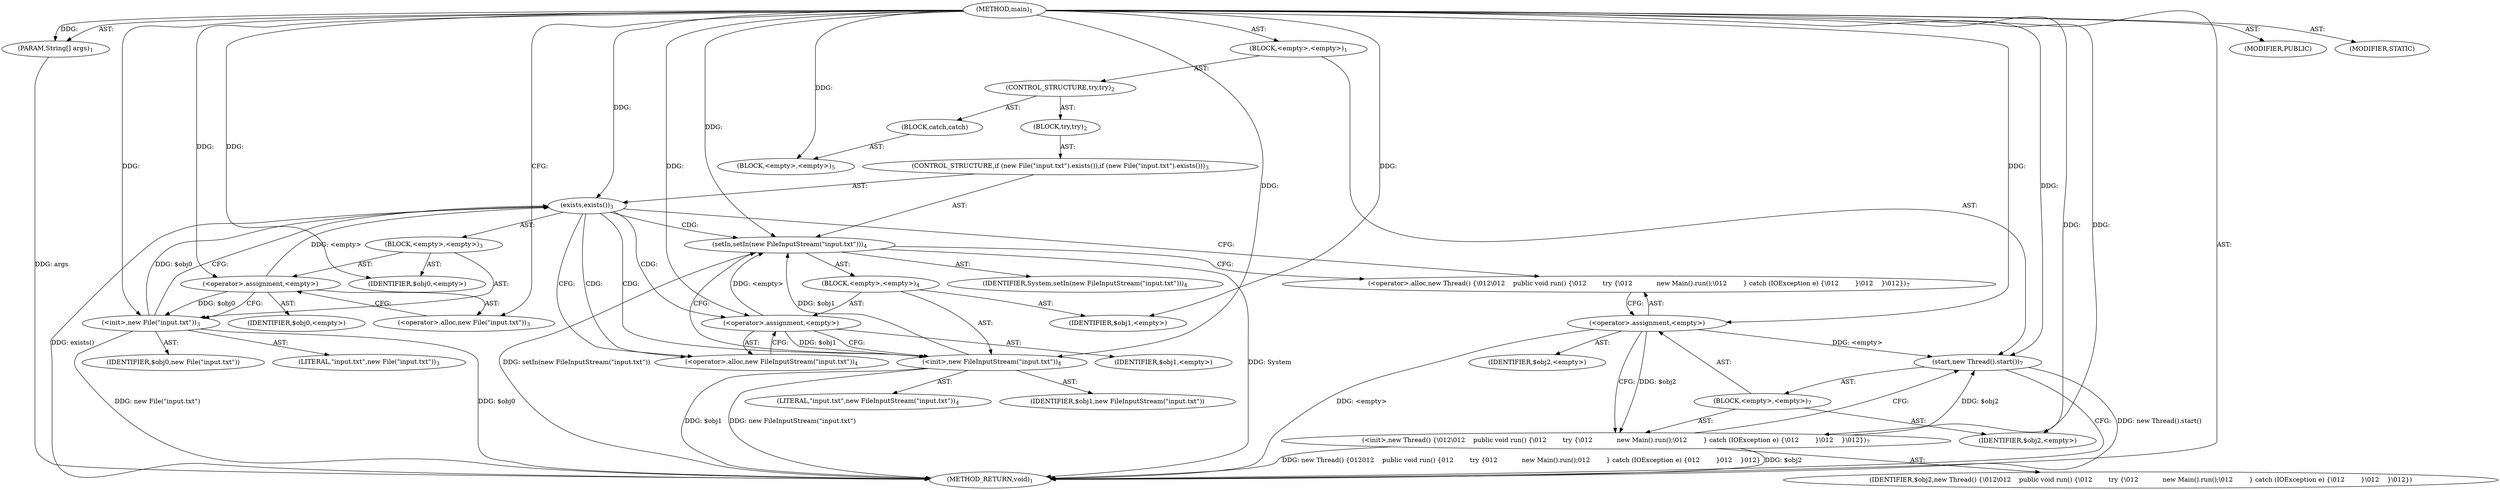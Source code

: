 digraph "main" {  
"17" [label = <(METHOD,main)<SUB>1</SUB>> ]
"18" [label = <(PARAM,String[] args)<SUB>1</SUB>> ]
"19" [label = <(BLOCK,&lt;empty&gt;,&lt;empty&gt;)<SUB>1</SUB>> ]
"20" [label = <(CONTROL_STRUCTURE,try,try)<SUB>2</SUB>> ]
"21" [label = <(BLOCK,try,try)<SUB>2</SUB>> ]
"22" [label = <(CONTROL_STRUCTURE,if (new File(&quot;input.txt&quot;).exists()),if (new File(&quot;input.txt&quot;).exists()))<SUB>3</SUB>> ]
"23" [label = <(exists,exists())<SUB>3</SUB>> ]
"24" [label = <(BLOCK,&lt;empty&gt;,&lt;empty&gt;)<SUB>3</SUB>> ]
"25" [label = <(&lt;operator&gt;.assignment,&lt;empty&gt;)> ]
"26" [label = <(IDENTIFIER,$obj0,&lt;empty&gt;)> ]
"27" [label = <(&lt;operator&gt;.alloc,new File(&quot;input.txt&quot;))<SUB>3</SUB>> ]
"28" [label = <(&lt;init&gt;,new File(&quot;input.txt&quot;))<SUB>3</SUB>> ]
"29" [label = <(IDENTIFIER,$obj0,new File(&quot;input.txt&quot;))> ]
"30" [label = <(LITERAL,&quot;input.txt&quot;,new File(&quot;input.txt&quot;))<SUB>3</SUB>> ]
"31" [label = <(IDENTIFIER,$obj0,&lt;empty&gt;)> ]
"32" [label = <(setIn,setIn(new FileInputStream(&quot;input.txt&quot;)))<SUB>4</SUB>> ]
"33" [label = <(IDENTIFIER,System,setIn(new FileInputStream(&quot;input.txt&quot;)))<SUB>4</SUB>> ]
"34" [label = <(BLOCK,&lt;empty&gt;,&lt;empty&gt;)<SUB>4</SUB>> ]
"35" [label = <(&lt;operator&gt;.assignment,&lt;empty&gt;)> ]
"36" [label = <(IDENTIFIER,$obj1,&lt;empty&gt;)> ]
"37" [label = <(&lt;operator&gt;.alloc,new FileInputStream(&quot;input.txt&quot;))<SUB>4</SUB>> ]
"38" [label = <(&lt;init&gt;,new FileInputStream(&quot;input.txt&quot;))<SUB>4</SUB>> ]
"39" [label = <(IDENTIFIER,$obj1,new FileInputStream(&quot;input.txt&quot;))> ]
"40" [label = <(LITERAL,&quot;input.txt&quot;,new FileInputStream(&quot;input.txt&quot;))<SUB>4</SUB>> ]
"41" [label = <(IDENTIFIER,$obj1,&lt;empty&gt;)> ]
"42" [label = <(BLOCK,catch,catch)> ]
"43" [label = <(BLOCK,&lt;empty&gt;,&lt;empty&gt;)<SUB>5</SUB>> ]
"44" [label = <(start,new Thread().start())<SUB>7</SUB>> ]
"45" [label = <(BLOCK,&lt;empty&gt;,&lt;empty&gt;)<SUB>7</SUB>> ]
"46" [label = <(&lt;operator&gt;.assignment,&lt;empty&gt;)> ]
"47" [label = <(IDENTIFIER,$obj2,&lt;empty&gt;)> ]
"48" [label = <(&lt;operator&gt;.alloc,new Thread() {\012\012    public void run() {\012        try {\012            new Main().run();\012        } catch (IOException e) {\012        }\012    }\012})<SUB>7</SUB>> ]
"49" [label = <(&lt;init&gt;,new Thread() {\012\012    public void run() {\012        try {\012            new Main().run();\012        } catch (IOException e) {\012        }\012    }\012})<SUB>7</SUB>> ]
"50" [label = <(IDENTIFIER,$obj2,new Thread() {\012\012    public void run() {\012        try {\012            new Main().run();\012        } catch (IOException e) {\012        }\012    }\012})> ]
"51" [label = <(IDENTIFIER,$obj2,&lt;empty&gt;)> ]
"52" [label = <(MODIFIER,PUBLIC)> ]
"53" [label = <(MODIFIER,STATIC)> ]
"54" [label = <(METHOD_RETURN,void)<SUB>1</SUB>> ]
  "17" -> "18"  [ label = "AST: "] 
  "17" -> "19"  [ label = "AST: "] 
  "17" -> "52"  [ label = "AST: "] 
  "17" -> "53"  [ label = "AST: "] 
  "17" -> "54"  [ label = "AST: "] 
  "19" -> "20"  [ label = "AST: "] 
  "19" -> "44"  [ label = "AST: "] 
  "20" -> "21"  [ label = "AST: "] 
  "20" -> "42"  [ label = "AST: "] 
  "21" -> "22"  [ label = "AST: "] 
  "22" -> "23"  [ label = "AST: "] 
  "22" -> "32"  [ label = "AST: "] 
  "23" -> "24"  [ label = "AST: "] 
  "24" -> "25"  [ label = "AST: "] 
  "24" -> "28"  [ label = "AST: "] 
  "24" -> "31"  [ label = "AST: "] 
  "25" -> "26"  [ label = "AST: "] 
  "25" -> "27"  [ label = "AST: "] 
  "28" -> "29"  [ label = "AST: "] 
  "28" -> "30"  [ label = "AST: "] 
  "32" -> "33"  [ label = "AST: "] 
  "32" -> "34"  [ label = "AST: "] 
  "34" -> "35"  [ label = "AST: "] 
  "34" -> "38"  [ label = "AST: "] 
  "34" -> "41"  [ label = "AST: "] 
  "35" -> "36"  [ label = "AST: "] 
  "35" -> "37"  [ label = "AST: "] 
  "38" -> "39"  [ label = "AST: "] 
  "38" -> "40"  [ label = "AST: "] 
  "42" -> "43"  [ label = "AST: "] 
  "44" -> "45"  [ label = "AST: "] 
  "45" -> "46"  [ label = "AST: "] 
  "45" -> "49"  [ label = "AST: "] 
  "45" -> "51"  [ label = "AST: "] 
  "46" -> "47"  [ label = "AST: "] 
  "46" -> "48"  [ label = "AST: "] 
  "49" -> "50"  [ label = "AST: "] 
  "44" -> "54"  [ label = "CFG: "] 
  "46" -> "49"  [ label = "CFG: "] 
  "49" -> "44"  [ label = "CFG: "] 
  "23" -> "48"  [ label = "CFG: "] 
  "23" -> "37"  [ label = "CFG: "] 
  "32" -> "48"  [ label = "CFG: "] 
  "48" -> "46"  [ label = "CFG: "] 
  "25" -> "28"  [ label = "CFG: "] 
  "28" -> "23"  [ label = "CFG: "] 
  "35" -> "38"  [ label = "CFG: "] 
  "38" -> "32"  [ label = "CFG: "] 
  "27" -> "25"  [ label = "CFG: "] 
  "37" -> "35"  [ label = "CFG: "] 
  "17" -> "27"  [ label = "CFG: "] 
  "18" -> "54"  [ label = "DDG: args"] 
  "28" -> "54"  [ label = "DDG: $obj0"] 
  "28" -> "54"  [ label = "DDG: new File(&quot;input.txt&quot;)"] 
  "23" -> "54"  [ label = "DDG: exists()"] 
  "38" -> "54"  [ label = "DDG: $obj1"] 
  "38" -> "54"  [ label = "DDG: new FileInputStream(&quot;input.txt&quot;)"] 
  "32" -> "54"  [ label = "DDG: setIn(new FileInputStream(&quot;input.txt&quot;))"] 
  "46" -> "54"  [ label = "DDG: &lt;empty&gt;"] 
  "49" -> "54"  [ label = "DDG: $obj2"] 
  "49" -> "54"  [ label = "DDG: new Thread() {\012\012    public void run() {\012        try {\012            new Main().run();\012        } catch (IOException e) {\012        }\012    }\012}"] 
  "44" -> "54"  [ label = "DDG: new Thread().start()"] 
  "32" -> "54"  [ label = "DDG: System"] 
  "17" -> "18"  [ label = "DDG: "] 
  "46" -> "44"  [ label = "DDG: &lt;empty&gt;"] 
  "49" -> "44"  [ label = "DDG: $obj2"] 
  "17" -> "44"  [ label = "DDG: "] 
  "17" -> "43"  [ label = "DDG: "] 
  "17" -> "46"  [ label = "DDG: "] 
  "17" -> "51"  [ label = "DDG: "] 
  "46" -> "49"  [ label = "DDG: $obj2"] 
  "17" -> "49"  [ label = "DDG: "] 
  "25" -> "23"  [ label = "DDG: &lt;empty&gt;"] 
  "28" -> "23"  [ label = "DDG: $obj0"] 
  "17" -> "23"  [ label = "DDG: "] 
  "17" -> "32"  [ label = "DDG: "] 
  "35" -> "32"  [ label = "DDG: &lt;empty&gt;"] 
  "38" -> "32"  [ label = "DDG: $obj1"] 
  "17" -> "25"  [ label = "DDG: "] 
  "17" -> "31"  [ label = "DDG: "] 
  "17" -> "35"  [ label = "DDG: "] 
  "17" -> "41"  [ label = "DDG: "] 
  "25" -> "28"  [ label = "DDG: $obj0"] 
  "17" -> "28"  [ label = "DDG: "] 
  "35" -> "38"  [ label = "DDG: $obj1"] 
  "17" -> "38"  [ label = "DDG: "] 
  "23" -> "38"  [ label = "CDG: "] 
  "23" -> "32"  [ label = "CDG: "] 
  "23" -> "35"  [ label = "CDG: "] 
  "23" -> "37"  [ label = "CDG: "] 
}
